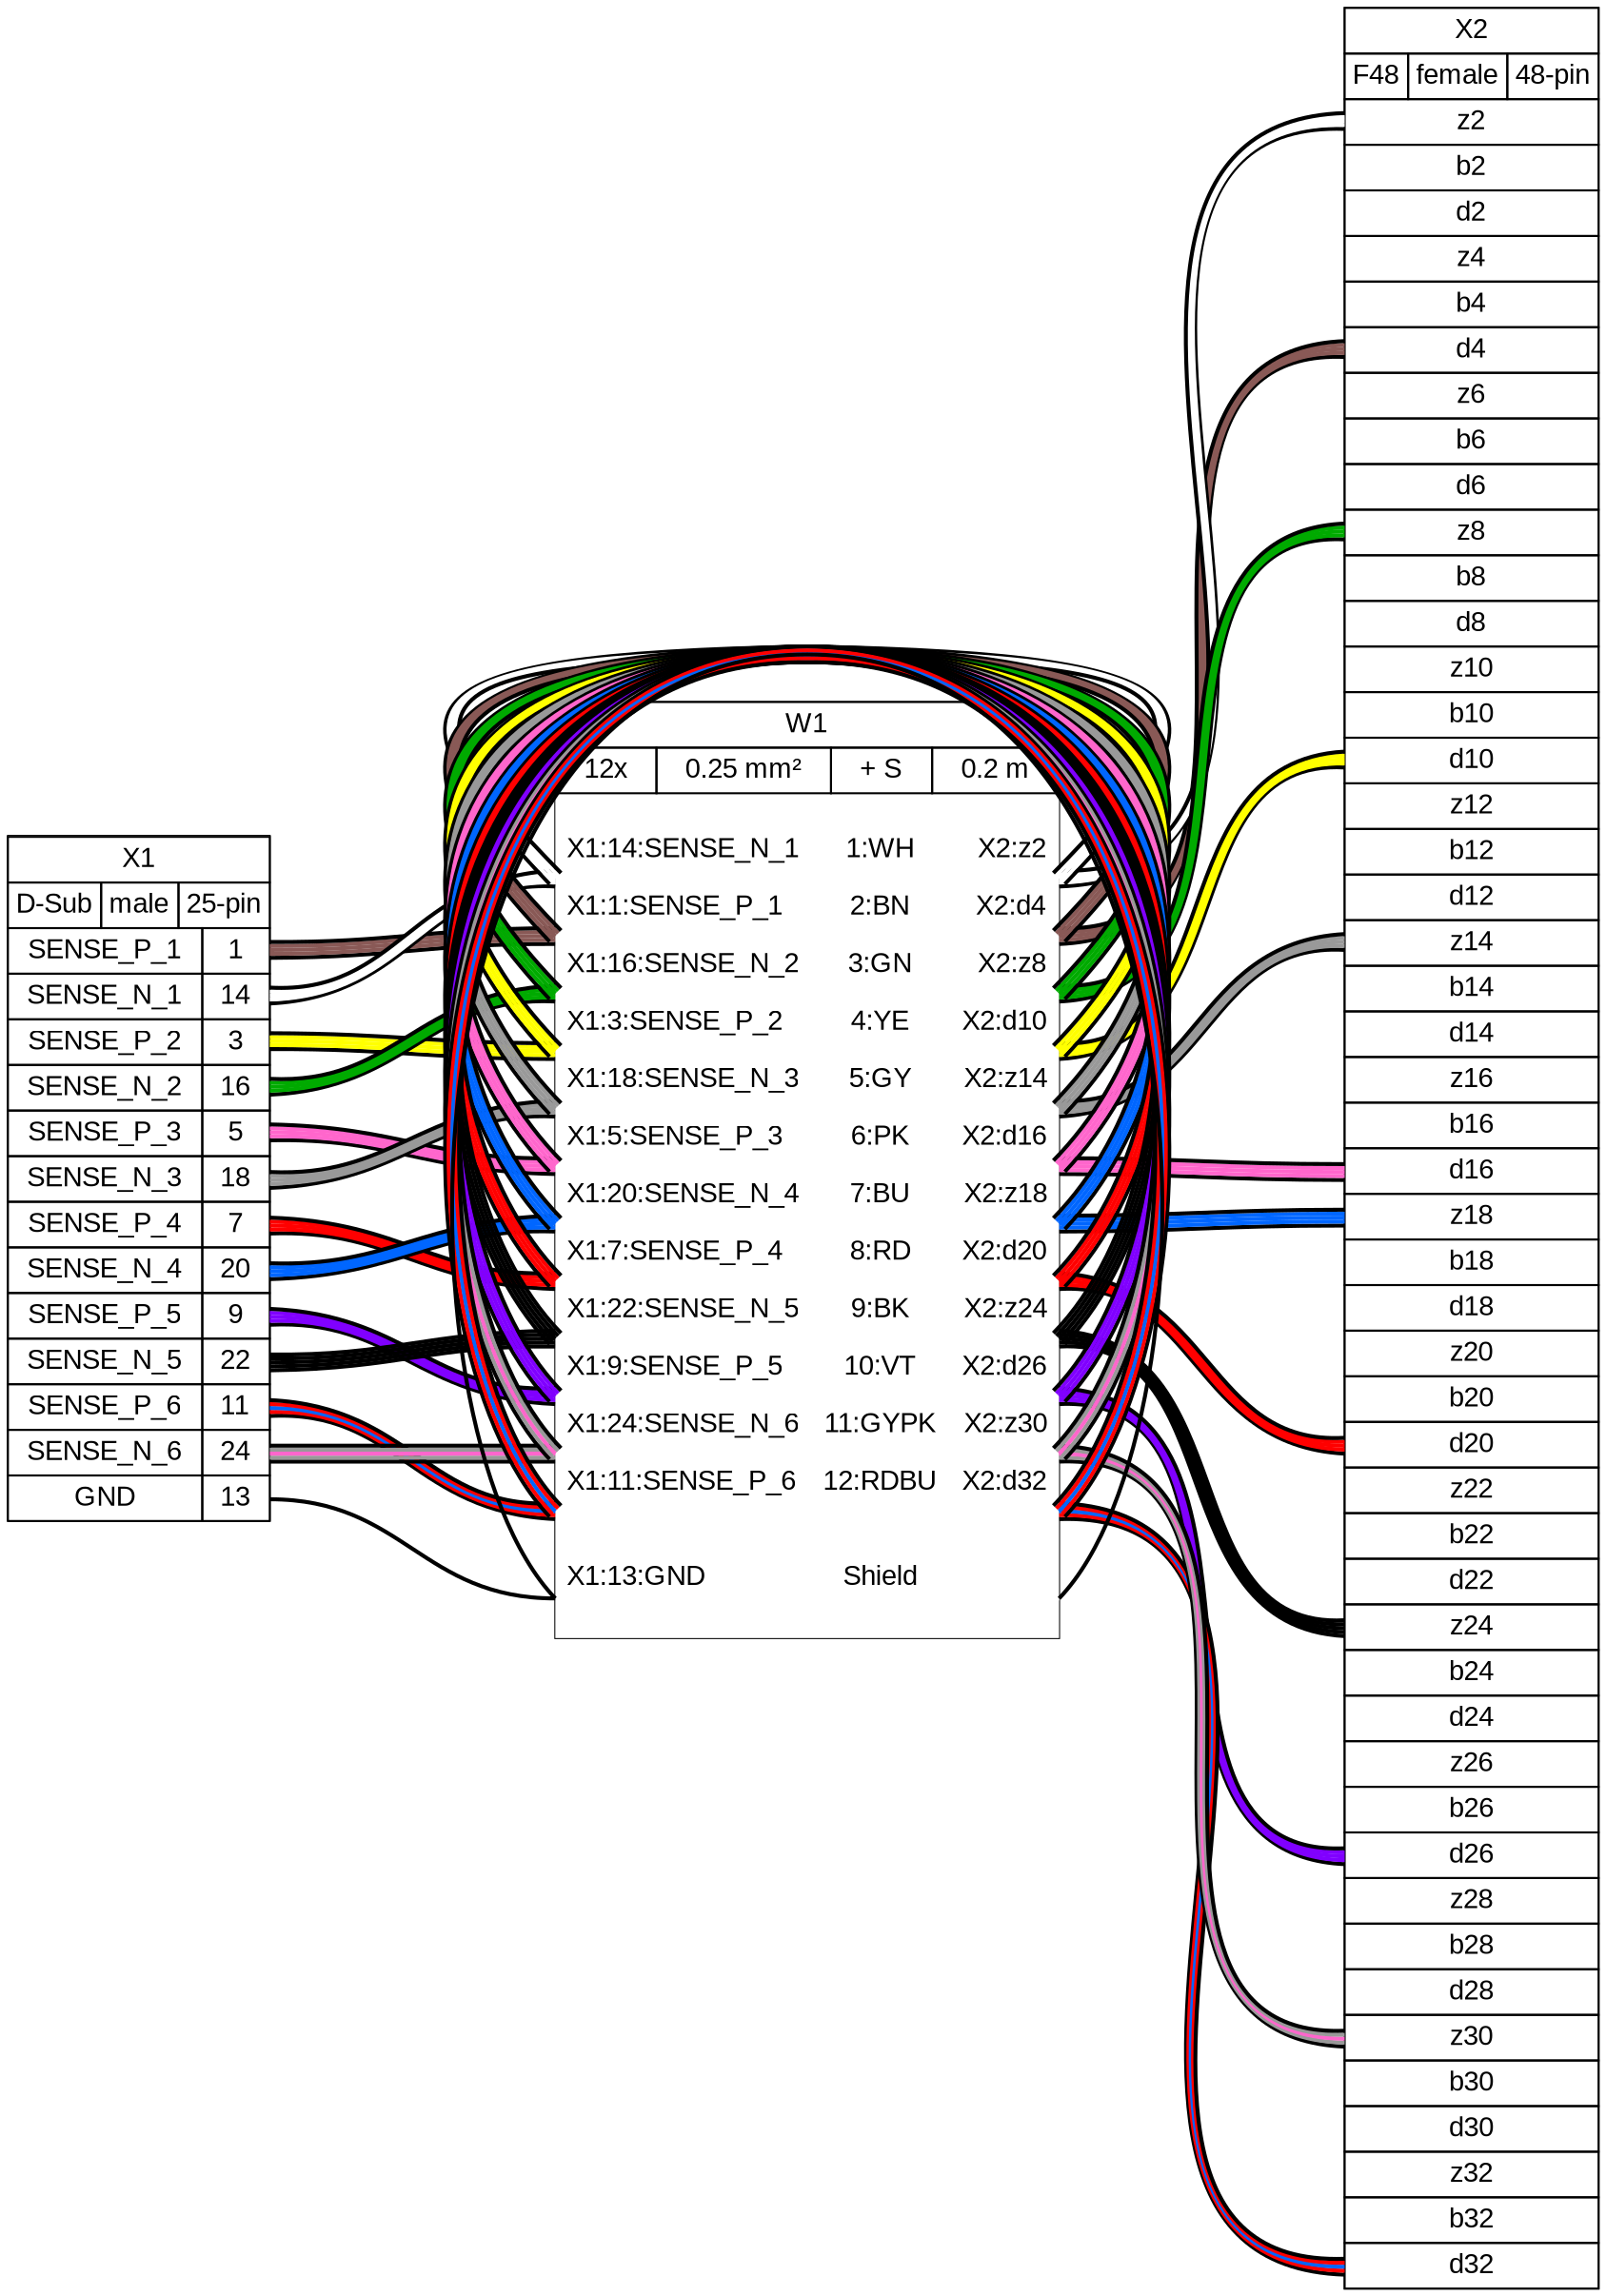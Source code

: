 graph {
// Graph generated by WireViz 0.4-dev251
// https://github.com/formatc1702/WireViz
	graph [bgcolor="#FFFFFF" fontname=arial nodesep=0.33 rankdir=LR ranksep=2]
	node [fillcolor="#FFFFFF" fontname=arial height=0 margin=0 shape=none style=filled width=0]
	edge [fontname=arial style=bold]
	X1 [label=<
<table border="0" cellspacing="0" cellpadding="0" bgcolor="#FFFFFF">
 <tr>
  <td>
   <table border="0" cellborder="1" cellpadding="3" cellspacing="0">
    <tr>
     <td>X1</td>
    </tr>
   </table>
  </td>
 </tr>
 <tr>
  <td>
   <table border="0" cellborder="1" cellpadding="3" cellspacing="0">
    <tr>
     <td>D-Sub</td>
     <td>male</td>
     <td>25-pin</td>
    </tr>
   </table>
  </td>
 </tr>
 <tr>
  <td>
   <table border="0" cellborder="1" cellpadding="3" cellspacing="0">
    <tr>
     <td>SENSE_P_1</td>
     []
     <td port="p1r">1</td>
    </tr>
    <tr>
     <td>SENSE_N_1</td>
     []
     <td port="p2r">14</td>
    </tr>
    <tr>
     <td>SENSE_P_2</td>
     []
     <td port="p3r">3</td>
    </tr>
    <tr>
     <td>SENSE_N_2</td>
     []
     <td port="p4r">16</td>
    </tr>
    <tr>
     <td>SENSE_P_3</td>
     []
     <td port="p5r">5</td>
    </tr>
    <tr>
     <td>SENSE_N_3</td>
     []
     <td port="p6r">18</td>
    </tr>
    <tr>
     <td>SENSE_P_4</td>
     []
     <td port="p7r">7</td>
    </tr>
    <tr>
     <td>SENSE_N_4</td>
     []
     <td port="p8r">20</td>
    </tr>
    <tr>
     <td>SENSE_P_5</td>
     []
     <td port="p9r">9</td>
    </tr>
    <tr>
     <td>SENSE_N_5</td>
     []
     <td port="p10r">22</td>
    </tr>
    <tr>
     <td>SENSE_P_6</td>
     []
     <td port="p11r">11</td>
    </tr>
    <tr>
     <td>SENSE_N_6</td>
     []
     <td port="p12r">24</td>
    </tr>
    <tr>
     <td>GND</td>
     []
     <td port="p13r">13</td>
    </tr>
   </table>
  </td>
 </tr>
</table>
> shape=box style=filled]
	X2 [label=<
<table border="0" cellspacing="0" cellpadding="0" bgcolor="#FFFFFF">
 <tr>
  <td>
   <table border="0" cellborder="1" cellpadding="3" cellspacing="0">
    <tr>
     <td>X2</td>
    </tr>
   </table>
  </td>
 </tr>
 <tr>
  <td>
   <table border="0" cellborder="1" cellpadding="3" cellspacing="0">
    <tr>
     <td>F48</td>
     <td>female</td>
     <td>48-pin</td>
    </tr>
   </table>
  </td>
 </tr>
 <tr>
  <td>
   <table border="0" cellborder="1" cellpadding="3" cellspacing="0">
    <tr>
     <td port="p1l">z2</td>
     
     []
    </tr>
    <tr>
     <td port="p2l">b2</td>
     
     []
    </tr>
    <tr>
     <td port="p3l">d2</td>
     
     []
    </tr>
    <tr>
     <td port="p4l">z4</td>
     
     []
    </tr>
    <tr>
     <td port="p5l">b4</td>
     
     []
    </tr>
    <tr>
     <td port="p6l">d4</td>
     
     []
    </tr>
    <tr>
     <td port="p7l">z6</td>
     
     []
    </tr>
    <tr>
     <td port="p8l">b6</td>
     
     []
    </tr>
    <tr>
     <td port="p9l">d6</td>
     
     []
    </tr>
    <tr>
     <td port="p10l">z8</td>
     
     []
    </tr>
    <tr>
     <td port="p11l">b8</td>
     
     []
    </tr>
    <tr>
     <td port="p12l">d8</td>
     
     []
    </tr>
    <tr>
     <td port="p13l">z10</td>
     
     []
    </tr>
    <tr>
     <td port="p14l">b10</td>
     
     []
    </tr>
    <tr>
     <td port="p15l">d10</td>
     
     []
    </tr>
    <tr>
     <td port="p16l">z12</td>
     
     []
    </tr>
    <tr>
     <td port="p17l">b12</td>
     
     []
    </tr>
    <tr>
     <td port="p18l">d12</td>
     
     []
    </tr>
    <tr>
     <td port="p19l">z14</td>
     
     []
    </tr>
    <tr>
     <td port="p20l">b14</td>
     
     []
    </tr>
    <tr>
     <td port="p21l">d14</td>
     
     []
    </tr>
    <tr>
     <td port="p22l">z16</td>
     
     []
    </tr>
    <tr>
     <td port="p23l">b16</td>
     
     []
    </tr>
    <tr>
     <td port="p24l">d16</td>
     
     []
    </tr>
    <tr>
     <td port="p25l">z18</td>
     
     []
    </tr>
    <tr>
     <td port="p26l">b18</td>
     
     []
    </tr>
    <tr>
     <td port="p27l">d18</td>
     
     []
    </tr>
    <tr>
     <td port="p28l">z20</td>
     
     []
    </tr>
    <tr>
     <td port="p29l">b20</td>
     
     []
    </tr>
    <tr>
     <td port="p30l">d20</td>
     
     []
    </tr>
    <tr>
     <td port="p31l">z22</td>
     
     []
    </tr>
    <tr>
     <td port="p32l">b22</td>
     
     []
    </tr>
    <tr>
     <td port="p33l">d22</td>
     
     []
    </tr>
    <tr>
     <td port="p34l">z24</td>
     
     []
    </tr>
    <tr>
     <td port="p35l">b24</td>
     
     []
    </tr>
    <tr>
     <td port="p36l">d24</td>
     
     []
    </tr>
    <tr>
     <td port="p37l">z26</td>
     
     []
    </tr>
    <tr>
     <td port="p38l">b26</td>
     
     []
    </tr>
    <tr>
     <td port="p39l">d26</td>
     
     []
    </tr>
    <tr>
     <td port="p40l">z28</td>
     
     []
    </tr>
    <tr>
     <td port="p41l">b28</td>
     
     []
    </tr>
    <tr>
     <td port="p42l">d28</td>
     
     []
    </tr>
    <tr>
     <td port="p43l">z30</td>
     
     []
    </tr>
    <tr>
     <td port="p44l">b30</td>
     
     []
    </tr>
    <tr>
     <td port="p45l">d30</td>
     
     []
    </tr>
    <tr>
     <td port="p46l">z32</td>
     
     []
    </tr>
    <tr>
     <td port="p47l">b32</td>
     
     []
    </tr>
    <tr>
     <td port="p48l">d32</td>
     
     []
    </tr>
   </table>
  </td>
 </tr>
</table>
> shape=box style=filled]
	W1 [label=<
<table border="0" cellspacing="0" cellpadding="0" bgcolor="#FFFFFF">
 <tr>
  <td>
   <table border="0" cellborder="1" cellpadding="3" cellspacing="0">
    <tr>
     <td>W1</td>
    </tr>
   </table>
  </td>
 </tr>
 <tr>
  <td>
   <table border="0" cellborder="1" cellpadding="3" cellspacing="0">
    <tr>
     <td>12x</td>
     <td>0.25 mm²</td>
     <td>+ S</td>
     <td>0.2 m</td>
    </tr>
   </table>
  </td>
 </tr>
 <tr>
  <td>
   <table border="0" cellborder="0" cellspacing="0">
    <tr>
     <td>&nbsp;</td>
    </tr>
    <tr>
     <td align="left"> X1:14:SENSE_N_1</td>
     <td> </td>
     <td>1:WH</td>
     <td> </td>
     <td align="right">X2:z2 </td>
    </tr>
    <tr>
     <td border="0" cellspacing="0" cellpadding="0" colspan="5" height="10" port="w1">
      <table border="0" cellborder="0" cellspacing="0">
       <tr>
        <td bgcolor="#FFFFFF" border="0" cellpadding="0" colspan="5" height="2"></td>
       </tr>
       <tr>
        <td bgcolor="#FFFFFF" border="0" cellpadding="0" colspan="5" height="2"></td>
       </tr>
       <tr>
        <td bgcolor="#FFFFFF" border="0" cellpadding="0" colspan="5" height="2"></td>
       </tr>
       <tr>
        <td bgcolor="#FFFFFF" border="0" cellpadding="0" colspan="5" height="2"></td>
       </tr>
       <tr>
        <td bgcolor="#FFFFFF" border="0" cellpadding="0" colspan="5" height="2"></td>
       </tr>
      </table>
     </td>
    </tr>
    <tr>
     <td align="left"> X1:1:SENSE_P_1</td>
     <td> </td>
     <td>2:BN</td>
     <td> </td>
     <td align="right">X2:d4 </td>
    </tr>
    <tr>
     <td border="0" cellspacing="0" cellpadding="0" colspan="5" height="10" port="w2">
      <table border="0" cellborder="0" cellspacing="0">
       <tr>
        <td bgcolor="#FFFFFF" border="0" cellpadding="0" colspan="5" height="2"></td>
       </tr>
       <tr>
        <td bgcolor="#FFFFFF" border="0" cellpadding="0" colspan="5" height="2"></td>
       </tr>
       <tr>
        <td bgcolor="#FFFFFF" border="0" cellpadding="0" colspan="5" height="2"></td>
       </tr>
       <tr>
        <td bgcolor="#FFFFFF" border="0" cellpadding="0" colspan="5" height="2"></td>
       </tr>
       <tr>
        <td bgcolor="#FFFFFF" border="0" cellpadding="0" colspan="5" height="2"></td>
       </tr>
      </table>
     </td>
    </tr>
    <tr>
     <td align="left"> X1:16:SENSE_N_2</td>
     <td> </td>
     <td>3:GN</td>
     <td> </td>
     <td align="right">X2:z8 </td>
    </tr>
    <tr>
     <td border="0" cellspacing="0" cellpadding="0" colspan="5" height="10" port="w3">
      <table border="0" cellborder="0" cellspacing="0">
       <tr>
        <td bgcolor="#FFFFFF" border="0" cellpadding="0" colspan="5" height="2"></td>
       </tr>
       <tr>
        <td bgcolor="#FFFFFF" border="0" cellpadding="0" colspan="5" height="2"></td>
       </tr>
       <tr>
        <td bgcolor="#FFFFFF" border="0" cellpadding="0" colspan="5" height="2"></td>
       </tr>
       <tr>
        <td bgcolor="#FFFFFF" border="0" cellpadding="0" colspan="5" height="2"></td>
       </tr>
       <tr>
        <td bgcolor="#FFFFFF" border="0" cellpadding="0" colspan="5" height="2"></td>
       </tr>
      </table>
     </td>
    </tr>
    <tr>
     <td align="left"> X1:3:SENSE_P_2</td>
     <td> </td>
     <td>4:YE</td>
     <td> </td>
     <td align="right">X2:d10 </td>
    </tr>
    <tr>
     <td border="0" cellspacing="0" cellpadding="0" colspan="5" height="10" port="w4">
      <table border="0" cellborder="0" cellspacing="0">
       <tr>
        <td bgcolor="#FFFFFF" border="0" cellpadding="0" colspan="5" height="2"></td>
       </tr>
       <tr>
        <td bgcolor="#FFFFFF" border="0" cellpadding="0" colspan="5" height="2"></td>
       </tr>
       <tr>
        <td bgcolor="#FFFFFF" border="0" cellpadding="0" colspan="5" height="2"></td>
       </tr>
       <tr>
        <td bgcolor="#FFFFFF" border="0" cellpadding="0" colspan="5" height="2"></td>
       </tr>
       <tr>
        <td bgcolor="#FFFFFF" border="0" cellpadding="0" colspan="5" height="2"></td>
       </tr>
      </table>
     </td>
    </tr>
    <tr>
     <td align="left"> X1:18:SENSE_N_3</td>
     <td> </td>
     <td>5:GY</td>
     <td> </td>
     <td align="right">X2:z14 </td>
    </tr>
    <tr>
     <td border="0" cellspacing="0" cellpadding="0" colspan="5" height="10" port="w5">
      <table border="0" cellborder="0" cellspacing="0">
       <tr>
        <td bgcolor="#FFFFFF" border="0" cellpadding="0" colspan="5" height="2"></td>
       </tr>
       <tr>
        <td bgcolor="#FFFFFF" border="0" cellpadding="0" colspan="5" height="2"></td>
       </tr>
       <tr>
        <td bgcolor="#FFFFFF" border="0" cellpadding="0" colspan="5" height="2"></td>
       </tr>
       <tr>
        <td bgcolor="#FFFFFF" border="0" cellpadding="0" colspan="5" height="2"></td>
       </tr>
       <tr>
        <td bgcolor="#FFFFFF" border="0" cellpadding="0" colspan="5" height="2"></td>
       </tr>
      </table>
     </td>
    </tr>
    <tr>
     <td align="left"> X1:5:SENSE_P_3</td>
     <td> </td>
     <td>6:PK</td>
     <td> </td>
     <td align="right">X2:d16 </td>
    </tr>
    <tr>
     <td border="0" cellspacing="0" cellpadding="0" colspan="5" height="10" port="w6">
      <table border="0" cellborder="0" cellspacing="0">
       <tr>
        <td bgcolor="#FFFFFF" border="0" cellpadding="0" colspan="5" height="2"></td>
       </tr>
       <tr>
        <td bgcolor="#FFFFFF" border="0" cellpadding="0" colspan="5" height="2"></td>
       </tr>
       <tr>
        <td bgcolor="#FFFFFF" border="0" cellpadding="0" colspan="5" height="2"></td>
       </tr>
       <tr>
        <td bgcolor="#FFFFFF" border="0" cellpadding="0" colspan="5" height="2"></td>
       </tr>
       <tr>
        <td bgcolor="#FFFFFF" border="0" cellpadding="0" colspan="5" height="2"></td>
       </tr>
      </table>
     </td>
    </tr>
    <tr>
     <td align="left"> X1:20:SENSE_N_4</td>
     <td> </td>
     <td>7:BU</td>
     <td> </td>
     <td align="right">X2:z18 </td>
    </tr>
    <tr>
     <td border="0" cellspacing="0" cellpadding="0" colspan="5" height="10" port="w7">
      <table border="0" cellborder="0" cellspacing="0">
       <tr>
        <td bgcolor="#FFFFFF" border="0" cellpadding="0" colspan="5" height="2"></td>
       </tr>
       <tr>
        <td bgcolor="#FFFFFF" border="0" cellpadding="0" colspan="5" height="2"></td>
       </tr>
       <tr>
        <td bgcolor="#FFFFFF" border="0" cellpadding="0" colspan="5" height="2"></td>
       </tr>
       <tr>
        <td bgcolor="#FFFFFF" border="0" cellpadding="0" colspan="5" height="2"></td>
       </tr>
       <tr>
        <td bgcolor="#FFFFFF" border="0" cellpadding="0" colspan="5" height="2"></td>
       </tr>
      </table>
     </td>
    </tr>
    <tr>
     <td align="left"> X1:7:SENSE_P_4</td>
     <td> </td>
     <td>8:RD</td>
     <td> </td>
     <td align="right">X2:d20 </td>
    </tr>
    <tr>
     <td border="0" cellspacing="0" cellpadding="0" colspan="5" height="10" port="w8">
      <table border="0" cellborder="0" cellspacing="0">
       <tr>
        <td bgcolor="#FFFFFF" border="0" cellpadding="0" colspan="5" height="2"></td>
       </tr>
       <tr>
        <td bgcolor="#FFFFFF" border="0" cellpadding="0" colspan="5" height="2"></td>
       </tr>
       <tr>
        <td bgcolor="#FFFFFF" border="0" cellpadding="0" colspan="5" height="2"></td>
       </tr>
       <tr>
        <td bgcolor="#FFFFFF" border="0" cellpadding="0" colspan="5" height="2"></td>
       </tr>
       <tr>
        <td bgcolor="#FFFFFF" border="0" cellpadding="0" colspan="5" height="2"></td>
       </tr>
      </table>
     </td>
    </tr>
    <tr>
     <td align="left"> X1:22:SENSE_N_5</td>
     <td> </td>
     <td>9:BK</td>
     <td> </td>
     <td align="right">X2:z24 </td>
    </tr>
    <tr>
     <td border="0" cellspacing="0" cellpadding="0" colspan="5" height="10" port="w9">
      <table border="0" cellborder="0" cellspacing="0">
       <tr>
        <td bgcolor="#FFFFFF" border="0" cellpadding="0" colspan="5" height="2"></td>
       </tr>
       <tr>
        <td bgcolor="#FFFFFF" border="0" cellpadding="0" colspan="5" height="2"></td>
       </tr>
       <tr>
        <td bgcolor="#FFFFFF" border="0" cellpadding="0" colspan="5" height="2"></td>
       </tr>
       <tr>
        <td bgcolor="#FFFFFF" border="0" cellpadding="0" colspan="5" height="2"></td>
       </tr>
       <tr>
        <td bgcolor="#FFFFFF" border="0" cellpadding="0" colspan="5" height="2"></td>
       </tr>
      </table>
     </td>
    </tr>
    <tr>
     <td align="left"> X1:9:SENSE_P_5</td>
     <td> </td>
     <td>10:VT</td>
     <td> </td>
     <td align="right">X2:d26 </td>
    </tr>
    <tr>
     <td border="0" cellspacing="0" cellpadding="0" colspan="5" height="10" port="w10">
      <table border="0" cellborder="0" cellspacing="0">
       <tr>
        <td bgcolor="#FFFFFF" border="0" cellpadding="0" colspan="5" height="2"></td>
       </tr>
       <tr>
        <td bgcolor="#FFFFFF" border="0" cellpadding="0" colspan="5" height="2"></td>
       </tr>
       <tr>
        <td bgcolor="#FFFFFF" border="0" cellpadding="0" colspan="5" height="2"></td>
       </tr>
       <tr>
        <td bgcolor="#FFFFFF" border="0" cellpadding="0" colspan="5" height="2"></td>
       </tr>
       <tr>
        <td bgcolor="#FFFFFF" border="0" cellpadding="0" colspan="5" height="2"></td>
       </tr>
      </table>
     </td>
    </tr>
    <tr>
     <td align="left"> X1:24:SENSE_N_6</td>
     <td> </td>
     <td>11:GYPK</td>
     <td> </td>
     <td align="right">X2:z30 </td>
    </tr>
    <tr>
     <td border="0" cellspacing="0" cellpadding="0" colspan="5" height="10" port="w11">
      <table border="0" cellborder="0" cellspacing="0">
       <tr>
        <td bgcolor="#FFFFFF" border="0" cellpadding="0" colspan="5" height="2"></td>
       </tr>
       <tr>
        <td bgcolor="#FFFFFF" border="0" cellpadding="0" colspan="5" height="2"></td>
       </tr>
       <tr>
        <td bgcolor="#FFFFFF" border="0" cellpadding="0" colspan="5" height="2"></td>
       </tr>
       <tr>
        <td bgcolor="#FFFFFF" border="0" cellpadding="0" colspan="5" height="2"></td>
       </tr>
       <tr>
        <td bgcolor="#FFFFFF" border="0" cellpadding="0" colspan="5" height="2"></td>
       </tr>
      </table>
     </td>
    </tr>
    <tr>
     <td align="left"> X1:11:SENSE_P_6</td>
     <td> </td>
     <td>12:RDBU</td>
     <td> </td>
     <td align="right">X2:d32 </td>
    </tr>
    <tr>
     <td border="0" cellspacing="0" cellpadding="0" colspan="5" height="10" port="w12">
      <table border="0" cellborder="0" cellspacing="0">
       <tr>
        <td bgcolor="#FFFFFF" border="0" cellpadding="0" colspan="5" height="2"></td>
       </tr>
       <tr>
        <td bgcolor="#FFFFFF" border="0" cellpadding="0" colspan="5" height="2"></td>
       </tr>
       <tr>
        <td bgcolor="#FFFFFF" border="0" cellpadding="0" colspan="5" height="2"></td>
       </tr>
       <tr>
        <td bgcolor="#FFFFFF" border="0" cellpadding="0" colspan="5" height="2"></td>
       </tr>
       <tr>
        <td bgcolor="#FFFFFF" border="0" cellpadding="0" colspan="5" height="2"></td>
       </tr>
      </table>
     </td>
    </tr>
    <tr>
     <td>&nbsp;</td>
    </tr>
    <tr>
     <td align="left"> X1:13:GND</td>
     <td> </td>
     <td>Shield</td>
     <td> </td>
     <td align="right"> </td>
    </tr>
    <tr>
     <td border="0" cellspacing="0" cellpadding="0" colspan="5" height="2" port="w13">
      <table border="0" cellborder="0" cellspacing="0">
       <tr>
        <td bgcolor="#FFFFFF" border="0" cellpadding="0" colspan="5" height="2"></td>
       </tr>
      </table>
     </td>
    </tr>
    <tr>
     <td>&nbsp;</td>
    </tr>
   </table>
  </td>
 </tr>
</table>
> shape=box style=filled]
	edge [color="#000000:#895956:#895956:#895956:#000000"]
	X1:p1r:e -- W1:w2:w
	W1:w2:e -- X2:p6l:w
	edge [color="#000000:#FFFFFF:#FFFFFF:#FFFFFF:#000000"]
	X1:p2r:e -- W1:w1:w
	W1:w1:e -- X2:p1l:w
	edge [color="#000000:#FFFF00:#FFFF00:#FFFF00:#000000"]
	X1:p3r:e -- W1:w4:w
	W1:w4:e -- X2:p15l:w
	edge [color="#000000:#00AA00:#00AA00:#00AA00:#000000"]
	X1:p4r:e -- W1:w3:w
	W1:w3:e -- X2:p10l:w
	edge [color="#000000:#FF66CC:#FF66CC:#FF66CC:#000000"]
	X1:p5r:e -- W1:w6:w
	W1:w6:e -- X2:p24l:w
	edge [color="#000000:#999999:#999999:#999999:#000000"]
	X1:p6r:e -- W1:w5:w
	W1:w5:e -- X2:p19l:w
	edge [color="#000000:#FF0000:#FF0000:#FF0000:#000000"]
	X1:p7r:e -- W1:w8:w
	W1:w8:e -- X2:p30l:w
	edge [color="#000000:#0066FF:#0066FF:#0066FF:#000000"]
	X1:p8r:e -- W1:w7:w
	W1:w7:e -- X2:p25l:w
	edge [color="#000000:#8000FF:#8000FF:#8000FF:#000000"]
	X1:p9r:e -- W1:w10:w
	W1:w10:e -- X2:p39l:w
	edge [color="#000000:#000000:#000000:#000000:#000000"]
	X1:p10r:e -- W1:w9:w
	W1:w9:e -- X2:p34l:w
	edge [color="#000000:#FF0000:#0066FF:#FF0000:#000000"]
	X1:p11r:e -- W1:w12:w
	W1:w12:e -- X2:p48l:w
	edge [color="#000000:#999999:#FF66CC:#999999:#000000"]
	X1:p12r:e -- W1:w11:w
	W1:w11:e -- X2:p43l:w
	edge [color="#000000"]
	X1:p13r:e -- W1:w13:w
	W1:w1:e -- W1:w1:w [color="#000000:#FFFFFF:#FFFFFF:#FFFFFF:#000000" straight=straight]
	W1:w2:e -- W1:w2:w [color="#000000:#895956:#895956:#895956:#000000" straight=straight]
	W1:w3:e -- W1:w3:w [color="#000000:#00AA00:#00AA00:#00AA00:#000000" straight=straight]
	W1:w4:e -- W1:w4:w [color="#000000:#FFFF00:#FFFF00:#FFFF00:#000000" straight=straight]
	W1:w5:e -- W1:w5:w [color="#000000:#999999:#999999:#999999:#000000" straight=straight]
	W1:w6:e -- W1:w6:w [color="#000000:#FF66CC:#FF66CC:#FF66CC:#000000" straight=straight]
	W1:w7:e -- W1:w7:w [color="#000000:#0066FF:#0066FF:#0066FF:#000000" straight=straight]
	W1:w8:e -- W1:w8:w [color="#000000:#FF0000:#FF0000:#FF0000:#000000" straight=straight]
	W1:w9:e -- W1:w9:w [color="#000000:#000000:#000000:#000000:#000000" straight=straight]
	W1:w10:e -- W1:w10:w [color="#000000:#8000FF:#8000FF:#8000FF:#000000" straight=straight]
	W1:w11:e -- W1:w11:w [color="#000000:#999999:#FF66CC:#999999:#000000" straight=straight]
	W1:w12:e -- W1:w12:w [color="#000000:#FF0000:#0066FF:#FF0000:#000000" straight=straight]
	W1:w13:e -- W1:w13:w [color="#000000" straight=straight]
}
